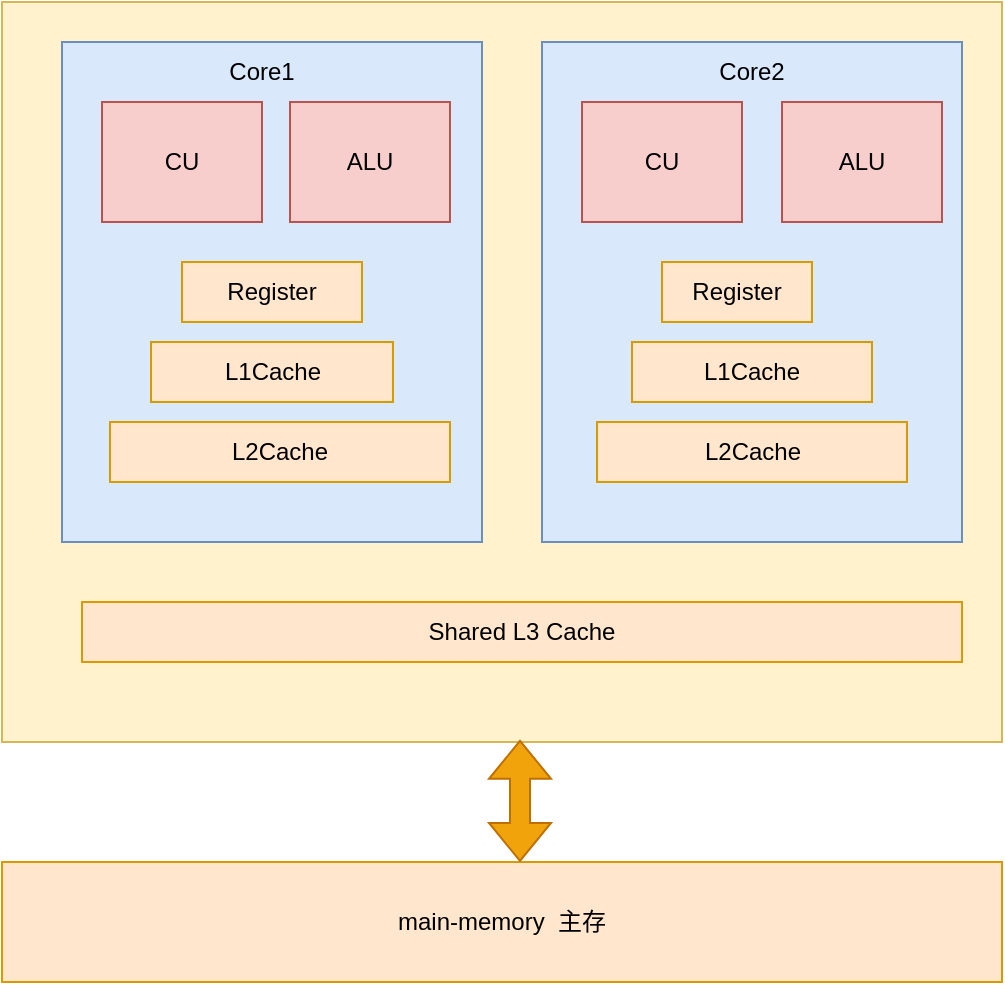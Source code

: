 <mxfile version="26.0.13">
  <diagram name="第 1 页" id="Lenm2lYszdIYtJIorlEV">
    <mxGraphModel dx="1434" dy="746" grid="1" gridSize="10" guides="1" tooltips="1" connect="1" arrows="1" fold="1" page="1" pageScale="1" pageWidth="827" pageHeight="1169" math="0" shadow="0">
      <root>
        <mxCell id="0" />
        <mxCell id="1" parent="0" />
        <mxCell id="SrCjx3DrhkShmruOlfa0-1" value="" style="rounded=0;whiteSpace=wrap;html=1;fillColor=#fff2cc;strokeColor=#d6b656;" vertex="1" parent="1">
          <mxGeometry x="190" y="100" width="500" height="370" as="geometry" />
        </mxCell>
        <mxCell id="SrCjx3DrhkShmruOlfa0-2" value="main-memory&amp;nbsp; 主存" style="rounded=0;whiteSpace=wrap;html=1;fillColor=#ffe6cc;strokeColor=#d79b00;" vertex="1" parent="1">
          <mxGeometry x="190" y="530" width="500" height="60" as="geometry" />
        </mxCell>
        <mxCell id="SrCjx3DrhkShmruOlfa0-3" value="" style="rounded=0;whiteSpace=wrap;html=1;fillColor=#dae8fc;strokeColor=#6c8ebf;" vertex="1" parent="1">
          <mxGeometry x="220" y="120" width="210" height="250" as="geometry" />
        </mxCell>
        <mxCell id="SrCjx3DrhkShmruOlfa0-4" value="" style="rounded=0;whiteSpace=wrap;html=1;fillColor=#dae8fc;strokeColor=#6c8ebf;" vertex="1" parent="1">
          <mxGeometry x="460" y="120" width="210" height="250" as="geometry" />
        </mxCell>
        <mxCell id="SrCjx3DrhkShmruOlfa0-5" value="CU" style="rounded=0;whiteSpace=wrap;html=1;fillColor=#f8cecc;strokeColor=#b85450;" vertex="1" parent="1">
          <mxGeometry x="240" y="150" width="80" height="60" as="geometry" />
        </mxCell>
        <mxCell id="SrCjx3DrhkShmruOlfa0-6" value="ALU" style="rounded=0;whiteSpace=wrap;html=1;fillColor=#f8cecc;strokeColor=#b85450;" vertex="1" parent="1">
          <mxGeometry x="334" y="150" width="80" height="60" as="geometry" />
        </mxCell>
        <mxCell id="SrCjx3DrhkShmruOlfa0-7" value="CU" style="rounded=0;whiteSpace=wrap;html=1;fillColor=#f8cecc;strokeColor=#b85450;" vertex="1" parent="1">
          <mxGeometry x="480" y="150" width="80" height="60" as="geometry" />
        </mxCell>
        <mxCell id="SrCjx3DrhkShmruOlfa0-8" value="ALU" style="rounded=0;whiteSpace=wrap;html=1;fillColor=#f8cecc;strokeColor=#b85450;" vertex="1" parent="1">
          <mxGeometry x="580" y="150" width="80" height="60" as="geometry" />
        </mxCell>
        <mxCell id="SrCjx3DrhkShmruOlfa0-9" value="Register" style="rounded=0;whiteSpace=wrap;html=1;fillColor=#ffe6cc;strokeColor=#d79b00;" vertex="1" parent="1">
          <mxGeometry x="280" y="230" width="90" height="30" as="geometry" />
        </mxCell>
        <mxCell id="SrCjx3DrhkShmruOlfa0-12" value="L1Cache" style="rounded=0;whiteSpace=wrap;html=1;fillColor=#ffe6cc;strokeColor=#d79b00;" vertex="1" parent="1">
          <mxGeometry x="264.5" y="270" width="121" height="30" as="geometry" />
        </mxCell>
        <mxCell id="SrCjx3DrhkShmruOlfa0-13" value="L2Cache" style="rounded=0;whiteSpace=wrap;html=1;fillColor=#ffe6cc;strokeColor=#d79b00;" vertex="1" parent="1">
          <mxGeometry x="244" y="310" width="170" height="30" as="geometry" />
        </mxCell>
        <mxCell id="SrCjx3DrhkShmruOlfa0-14" value="Register" style="rounded=0;whiteSpace=wrap;html=1;fillColor=#ffe6cc;strokeColor=#d79b00;" vertex="1" parent="1">
          <mxGeometry x="520" y="230" width="75" height="30" as="geometry" />
        </mxCell>
        <mxCell id="SrCjx3DrhkShmruOlfa0-15" value="L1Cache" style="rounded=0;whiteSpace=wrap;html=1;fillColor=#ffe6cc;strokeColor=#d79b00;" vertex="1" parent="1">
          <mxGeometry x="505" y="270" width="120" height="30" as="geometry" />
        </mxCell>
        <mxCell id="SrCjx3DrhkShmruOlfa0-16" value="L2Cache" style="rounded=0;whiteSpace=wrap;html=1;fillColor=#ffe6cc;strokeColor=#d79b00;" vertex="1" parent="1">
          <mxGeometry x="487.5" y="310" width="155" height="30" as="geometry" />
        </mxCell>
        <mxCell id="SrCjx3DrhkShmruOlfa0-17" value="Shared L3 Cache" style="rounded=0;whiteSpace=wrap;html=1;fillColor=#ffe6cc;strokeColor=#d79b00;" vertex="1" parent="1">
          <mxGeometry x="230" y="400" width="440" height="30" as="geometry" />
        </mxCell>
        <mxCell id="SrCjx3DrhkShmruOlfa0-18" value="" style="shape=flexArrow;endArrow=classic;startArrow=classic;html=1;rounded=0;entryX=0.518;entryY=0.997;entryDx=0;entryDy=0;entryPerimeter=0;exitX=0.518;exitY=0;exitDx=0;exitDy=0;exitPerimeter=0;fillColor=#f0a30a;strokeColor=#BD7000;" edge="1" parent="1" source="SrCjx3DrhkShmruOlfa0-2" target="SrCjx3DrhkShmruOlfa0-1">
          <mxGeometry width="100" height="100" relative="1" as="geometry">
            <mxPoint x="350" y="580" as="sourcePoint" />
            <mxPoint x="450" y="480" as="targetPoint" />
          </mxGeometry>
        </mxCell>
        <mxCell id="SrCjx3DrhkShmruOlfa0-19" value="Core1" style="text;html=1;align=center;verticalAlign=middle;whiteSpace=wrap;rounded=0;" vertex="1" parent="1">
          <mxGeometry x="290" y="120" width="60" height="30" as="geometry" />
        </mxCell>
        <mxCell id="SrCjx3DrhkShmruOlfa0-20" value="Core2" style="text;html=1;align=center;verticalAlign=middle;whiteSpace=wrap;rounded=0;" vertex="1" parent="1">
          <mxGeometry x="535" y="120" width="60" height="30" as="geometry" />
        </mxCell>
      </root>
    </mxGraphModel>
  </diagram>
</mxfile>
